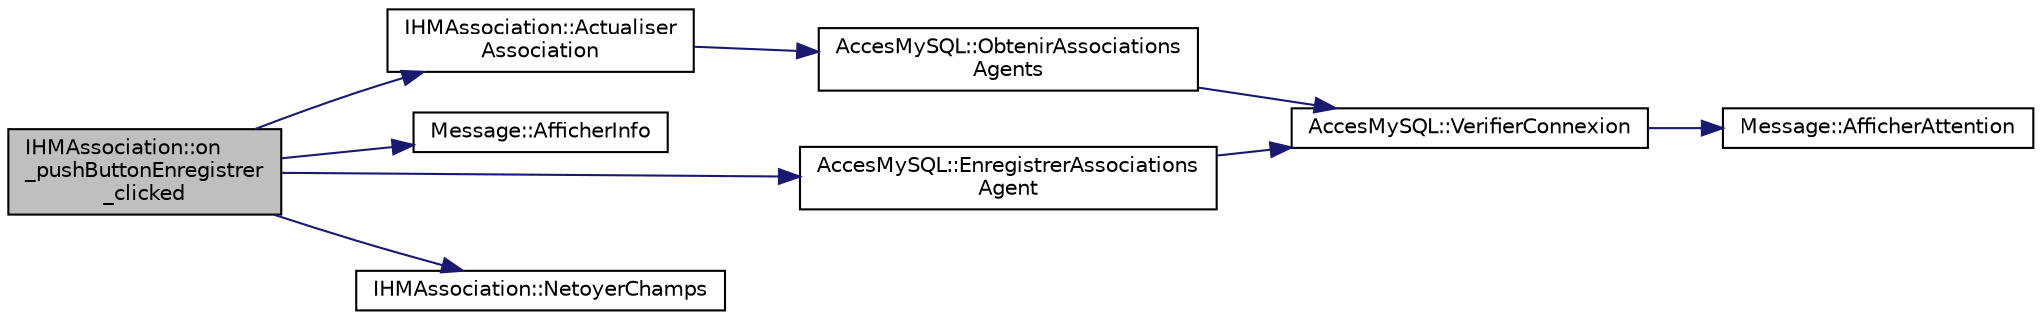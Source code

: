 digraph "IHMAssociation::on_pushButtonEnregistrer_clicked"
{
 // LATEX_PDF_SIZE
  edge [fontname="Helvetica",fontsize="10",labelfontname="Helvetica",labelfontsize="10"];
  node [fontname="Helvetica",fontsize="10",shape=record];
  rankdir="LR";
  Node1 [label="IHMAssociation::on\l_pushButtonEnregistrer\l_clicked",height=0.2,width=0.4,color="black", fillcolor="grey75", style="filled", fontcolor="black",tooltip=" "];
  Node1 -> Node2 [color="midnightblue",fontsize="10",style="solid"];
  Node2 [label="IHMAssociation::Actualiser\lAssociation",height=0.2,width=0.4,color="black", fillcolor="white", style="filled",URL="$class_i_h_m_association.html#a451a40c7d7c025755b0687b17fe3cadc",tooltip=" "];
  Node2 -> Node3 [color="midnightblue",fontsize="10",style="solid"];
  Node3 [label="AccesMySQL::ObtenirAssociations\lAgents",height=0.2,width=0.4,color="black", fillcolor="white", style="filled",URL="$class_acces_my_s_q_l.html#a4f615d1a857dfbd94d843804908d6940",tooltip=" "];
  Node3 -> Node4 [color="midnightblue",fontsize="10",style="solid"];
  Node4 [label="AccesMySQL::VerifierConnexion",height=0.2,width=0.4,color="black", fillcolor="white", style="filled",URL="$class_acces_my_s_q_l.html#ae2b42d87939b253b3cccb1a69b49cc51",tooltip=" "];
  Node4 -> Node5 [color="midnightblue",fontsize="10",style="solid"];
  Node5 [label="Message::AfficherAttention",height=0.2,width=0.4,color="black", fillcolor="white", style="filled",URL="$class_message.html#ac86f47b97c03cd86df0f23a28ea8a0a9",tooltip="Message::AfficherAttention Permet d'afficher l'information passé en paramètre dans un popup avec une ..."];
  Node1 -> Node6 [color="midnightblue",fontsize="10",style="solid"];
  Node6 [label="Message::AfficherInfo",height=0.2,width=0.4,color="black", fillcolor="white", style="filled",URL="$class_message.html#a9839b2e181c44721116b696f9b7e9dd7",tooltip="Message::AfficherInfo Permet d'afficher l'information passé en paramètre dans un popup."];
  Node1 -> Node7 [color="midnightblue",fontsize="10",style="solid"];
  Node7 [label="AccesMySQL::EnregistrerAssociations\lAgent",height=0.2,width=0.4,color="black", fillcolor="white", style="filled",URL="$class_acces_my_s_q_l.html#a9c592a95839a65691ae4955da8ea261c",tooltip=" "];
  Node7 -> Node4 [color="midnightblue",fontsize="10",style="solid"];
  Node1 -> Node8 [color="midnightblue",fontsize="10",style="solid"];
  Node8 [label="IHMAssociation::NetoyerChamps",height=0.2,width=0.4,color="black", fillcolor="white", style="filled",URL="$class_i_h_m_association.html#a56d658fb3d5fff643d32166c09cbc233",tooltip=" "];
}
